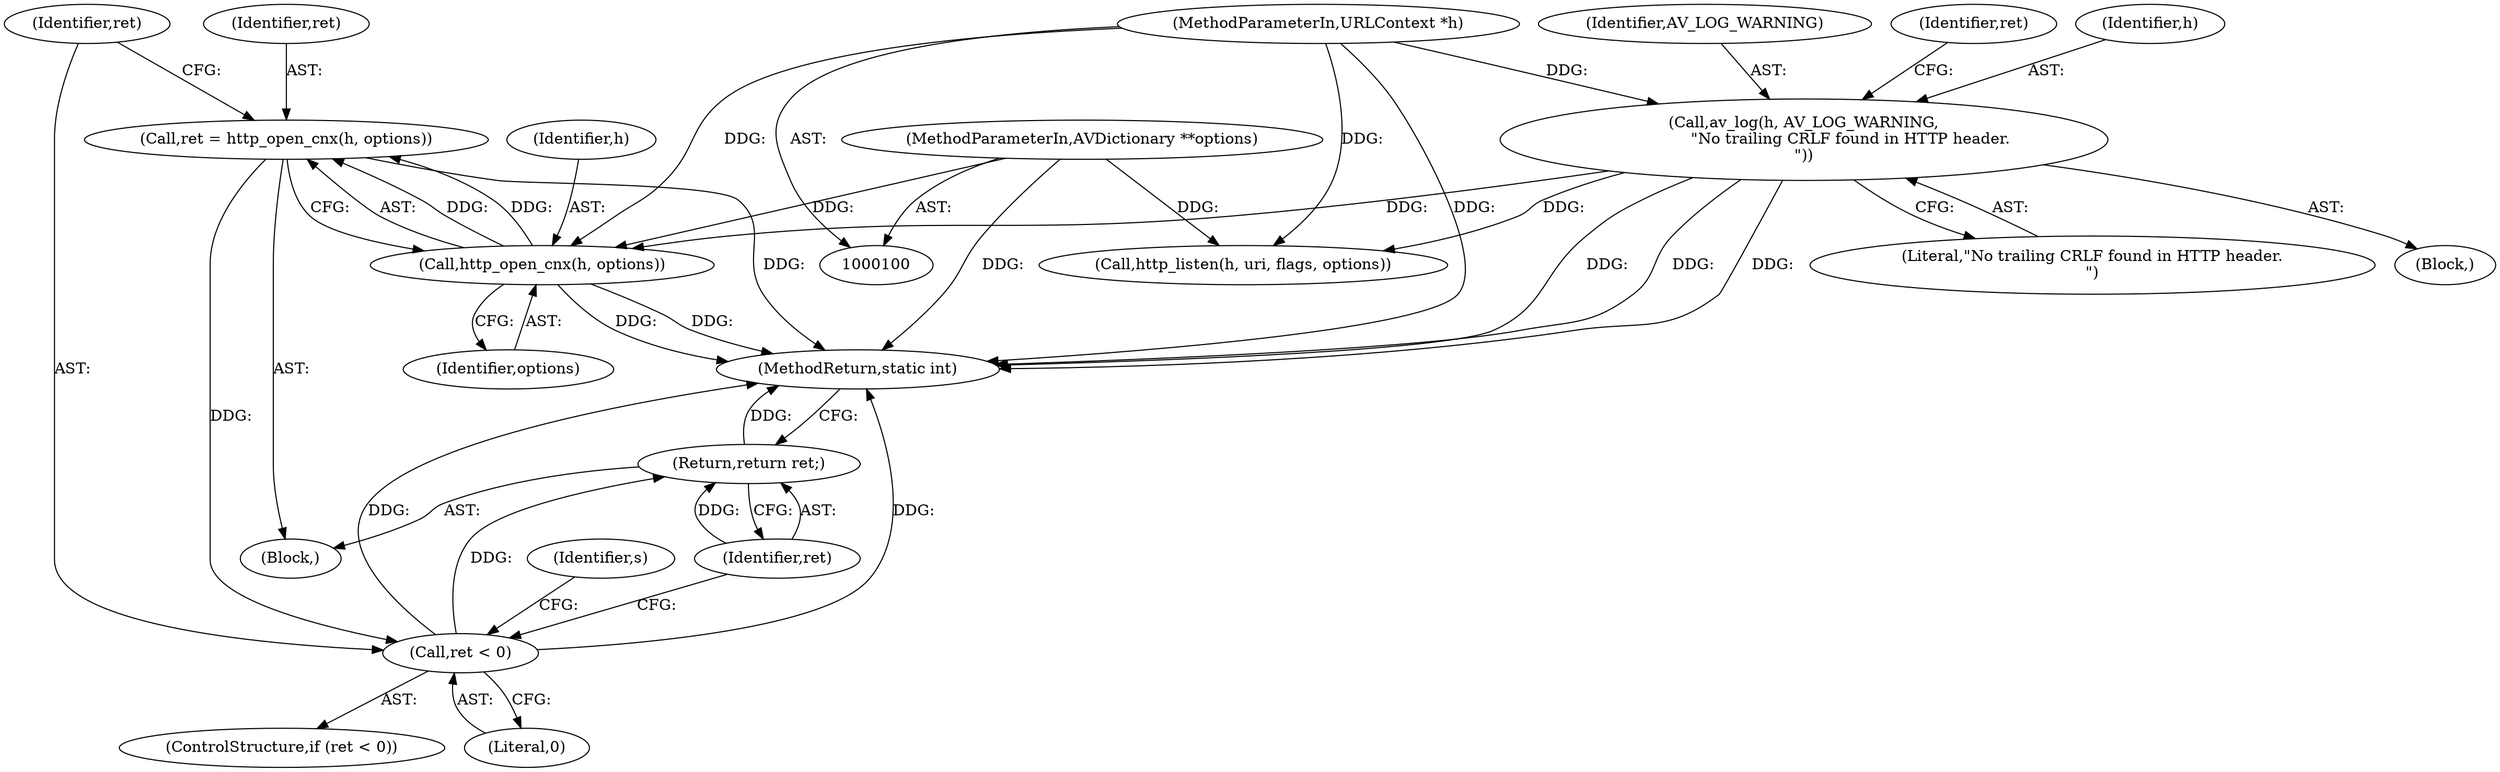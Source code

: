 digraph "0_FFmpeg_2a05c8f813de6f2278827734bf8102291e7484aa_1@API" {
"1000242" [label="(Call,ret = http_open_cnx(h, options))"];
"1000244" [label="(Call,http_open_cnx(h, options))"];
"1000186" [label="(Call,av_log(h, AV_LOG_WARNING,\n                   \"No trailing CRLF found in HTTP header.\n\"))"];
"1000101" [label="(MethodParameterIn,URLContext *h)"];
"1000104" [label="(MethodParameterIn,AVDictionary **options)"];
"1000248" [label="(Call,ret < 0)"];
"1000256" [label="(Return,return ret;)"];
"1000249" [label="(Identifier,ret)"];
"1000186" [label="(Call,av_log(h, AV_LOG_WARNING,\n                   \"No trailing CRLF found in HTTP header.\n\"))"];
"1000105" [label="(Block,)"];
"1000191" [label="(Identifier,ret)"];
"1000247" [label="(ControlStructure,if (ret < 0))"];
"1000244" [label="(Call,http_open_cnx(h, options))"];
"1000246" [label="(Identifier,options)"];
"1000254" [label="(Identifier,s)"];
"1000248" [label="(Call,ret < 0)"];
"1000256" [label="(Return,return ret;)"];
"1000258" [label="(MethodReturn,static int)"];
"1000245" [label="(Identifier,h)"];
"1000243" [label="(Identifier,ret)"];
"1000185" [label="(Block,)"];
"1000257" [label="(Identifier,ret)"];
"1000189" [label="(Literal,\"No trailing CRLF found in HTTP header.\n\")"];
"1000104" [label="(MethodParameterIn,AVDictionary **options)"];
"1000250" [label="(Literal,0)"];
"1000101" [label="(MethodParameterIn,URLContext *h)"];
"1000242" [label="(Call,ret = http_open_cnx(h, options))"];
"1000187" [label="(Identifier,h)"];
"1000237" [label="(Call,http_listen(h, uri, flags, options))"];
"1000188" [label="(Identifier,AV_LOG_WARNING)"];
"1000242" -> "1000105"  [label="AST: "];
"1000242" -> "1000244"  [label="CFG: "];
"1000243" -> "1000242"  [label="AST: "];
"1000244" -> "1000242"  [label="AST: "];
"1000249" -> "1000242"  [label="CFG: "];
"1000242" -> "1000258"  [label="DDG: "];
"1000244" -> "1000242"  [label="DDG: "];
"1000244" -> "1000242"  [label="DDG: "];
"1000242" -> "1000248"  [label="DDG: "];
"1000244" -> "1000246"  [label="CFG: "];
"1000245" -> "1000244"  [label="AST: "];
"1000246" -> "1000244"  [label="AST: "];
"1000244" -> "1000258"  [label="DDG: "];
"1000244" -> "1000258"  [label="DDG: "];
"1000186" -> "1000244"  [label="DDG: "];
"1000101" -> "1000244"  [label="DDG: "];
"1000104" -> "1000244"  [label="DDG: "];
"1000186" -> "1000185"  [label="AST: "];
"1000186" -> "1000189"  [label="CFG: "];
"1000187" -> "1000186"  [label="AST: "];
"1000188" -> "1000186"  [label="AST: "];
"1000189" -> "1000186"  [label="AST: "];
"1000191" -> "1000186"  [label="CFG: "];
"1000186" -> "1000258"  [label="DDG: "];
"1000186" -> "1000258"  [label="DDG: "];
"1000186" -> "1000258"  [label="DDG: "];
"1000101" -> "1000186"  [label="DDG: "];
"1000186" -> "1000237"  [label="DDG: "];
"1000101" -> "1000100"  [label="AST: "];
"1000101" -> "1000258"  [label="DDG: "];
"1000101" -> "1000237"  [label="DDG: "];
"1000104" -> "1000100"  [label="AST: "];
"1000104" -> "1000258"  [label="DDG: "];
"1000104" -> "1000237"  [label="DDG: "];
"1000248" -> "1000247"  [label="AST: "];
"1000248" -> "1000250"  [label="CFG: "];
"1000249" -> "1000248"  [label="AST: "];
"1000250" -> "1000248"  [label="AST: "];
"1000254" -> "1000248"  [label="CFG: "];
"1000257" -> "1000248"  [label="CFG: "];
"1000248" -> "1000258"  [label="DDG: "];
"1000248" -> "1000258"  [label="DDG: "];
"1000248" -> "1000256"  [label="DDG: "];
"1000256" -> "1000105"  [label="AST: "];
"1000256" -> "1000257"  [label="CFG: "];
"1000257" -> "1000256"  [label="AST: "];
"1000258" -> "1000256"  [label="CFG: "];
"1000256" -> "1000258"  [label="DDG: "];
"1000257" -> "1000256"  [label="DDG: "];
}
